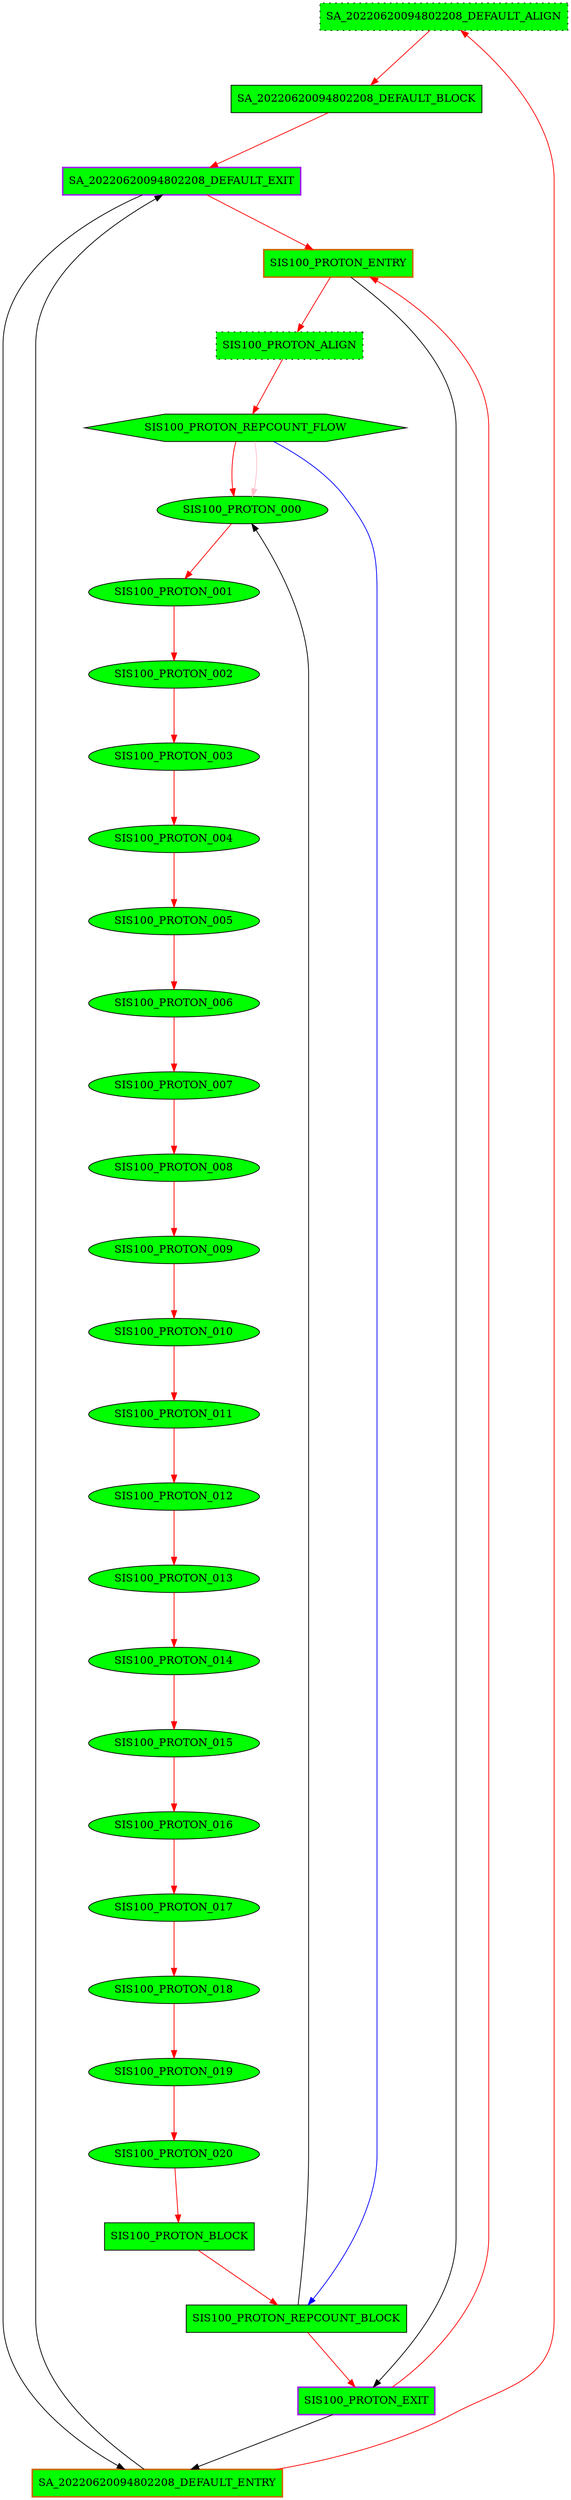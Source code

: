 digraph G {
graph [root="Demo",rankdir   = TB, nodesep           = 0.6, mindist     = 1.0, ranksep = 1.0, overlap = false]
node [style     = "filled", fillcolor = "white", color = "black"]
SA_20220620094802208_DEFAULT_ALIGN[cpu="3", flags="0x00000108", type="blockalign", tperiod="10000", pattern="SA_20220620094802208_DEFAULT", patentry="false", patexit="false", beamproc="undefined", bpentry="false", bpexit="false", qlo="false", qhi="false", qil="false", shape     = "rectangle", style  = "dotted, filled", fillcolor = "green"];
SA_20220620094802208_DEFAULT_BLOCK[cpu="3", flags="0x00000107", type="block", tperiod="1000000000", pattern="SA_20220620094802208_DEFAULT", patentry="false", patexit="false", beamproc="undefined", bpentry="false", bpexit="false", qlo="false", qhi="false", qil="false", shape     = "rectangle", fillcolor = "green"];
SA_20220620094802208_DEFAULT_ENTRY[cpu="3", flags="0x00102107", type="block", tperiod="10000", pattern="SA_20220620094802208_DEFAULT", patentry="true", patexit="false", beamproc="undefined", bpentry="false", bpexit="false", qlo="true", qhi="false", qil="false", shape     = "rectangle", fillcolor = "green", penwidth=2, color = "darkorange3"];
SA_20220620094802208_DEFAULT_EXIT[cpu="3", flags="0x00108107", type="block", tperiod="10000", pattern="SA_20220620094802208_DEFAULT", patentry="false", patexit="true", beamproc="undefined", bpentry="false", bpexit="false", qlo="true", qhi="false", qil="false", shape     = "rectangle", fillcolor = "green", penwidth=2, color = "purple"];
SA_20220620094802208_DEFAULT_BLOCK->SA_20220620094802208_DEFAULT_EXIT [type="defdst", color = "red"];
SA_20220620094802208_DEFAULT_ALIGN->SA_20220620094802208_DEFAULT_BLOCK [type="defdst", color = "red"];
# SIS100_PROTON_EXIT->SA_20220620094802208_DEFAULT_ENTRY [type="altdst", color = "black"];
SA_20220620094802208_DEFAULT_ENTRY->SA_20220620094802208_DEFAULT_ALIGN [type="defdst", color = "red"];
SA_20220620094802208_DEFAULT_ENTRY->SA_20220620094802208_DEFAULT_EXIT [type="altdst", color = "black"];
SA_20220620094802208_DEFAULT_EXIT->SA_20220620094802208_DEFAULT_ENTRY [type="altdst", color = "black"];
# SA_20220620094802208_DEFAULT_EXIT->SIS100_PROTON_ENTRY [type="defdst", color = "red"];
SIS100_PROTON_000[cpu="3", flags="0x00000102", type="tmsg", toffs="0", pattern="SIS100_PROTON", patentry="false", patexit="false", beamproc="undefined", bpentry="false", bpexit="false", fid="1", gid="310", evtno="259", beamin="0", bpcstart="0", sid="1", bpid="6", reqnobeam="0", vacc="0", id="0x1136103000100180", par="0x0000140000000000", tef="0", shape     = "oval", fillcolor = "green"];
SIS100_PROTON_001[cpu="3", flags="0x00000102", type="tmsg", toffs="20000000", pattern="SIS100_PROTON", patentry="false", patexit="false", beamproc="undefined", bpentry="false", bpexit="false", fid="1", gid="310", evtno="257", beamin="0", bpcstart="1", sid="1", bpid="1", reqnobeam="0", vacc="0", id="0x1136101400100040", par="0x0000140000000000", tef="0", shape     = "oval", fillcolor = "green"];
SIS100_PROTON_002[cpu="3", flags="0x00000102", type="tmsg", toffs="20000008", pattern="SIS100_PROTON", patentry="false", patexit="false", beamproc="undefined", bpentry="false", bpexit="false", fid="1", gid="310", evtno="512", beamin="0", bpcstart="0", sid="1", bpid="1", reqnobeam="0", vacc="0", id="0x1136200000100040", par="0x0000140000000000", tef="0", shape     = "oval", fillcolor = "green"];
SIS100_PROTON_003[cpu="3", flags="0x00000102", type="tmsg", toffs="20000032", pattern="SIS100_PROTON", patentry="false", patexit="false", beamproc="undefined", bpentry="false", bpexit="false", fid="1", gid="310", evtno="345", beamin="0", bpcstart="0", sid="1", bpid="1", reqnobeam="0", vacc="0", id="0x1136159000100040", par="0x0000140000000000", tef="0", shape     = "oval", fillcolor = "green"];
SIS100_PROTON_004[cpu="3", flags="0x00000102", type="tmsg", toffs="34000000", pattern="SIS100_PROTON", patentry="false", patexit="false", beamproc="undefined", bpentry="false", bpexit="false", fid="1", gid="310", evtno="513", beamin="0", bpcstart="0", sid="1", bpid="1", reqnobeam="0", vacc="0", id="0x1136201000100040", par="0x0000140000000000", tef="0", shape     = "oval", fillcolor = "green"];
SIS100_PROTON_005[cpu="3", flags="0x00000102", type="tmsg", toffs="106000008", pattern="SIS100_PROTON", patentry="false", patexit="false", beamproc="undefined", bpentry="false", bpexit="false", fid="1", gid="310", evtno="512", beamin="1", bpcstart="0", sid="1", bpid="2", reqnobeam="0", vacc="0", id="0x1136200800100080", par="0x0000140000000000", tef="0", shape     = "oval", fillcolor = "green"];
SIS100_PROTON_006[cpu="3", flags="0x00000102", type="tmsg", toffs="120000000", pattern="SIS100_PROTON", patentry="false", patexit="false", beamproc="undefined", bpentry="false", bpexit="false", fid="1", gid="310", evtno="256", beamin="1", bpcstart="0", sid="1", bpid="2", reqnobeam="0", vacc="0", id="0x1136100800100080", par="0x0000140000000000", tef="0", shape     = "oval", fillcolor = "green"];
SIS100_PROTON_007[cpu="3", flags="0x00000102", type="tmsg", toffs="675999992", pattern="SIS100_PROTON", patentry="false", patexit="false", beamproc="undefined", bpentry="false", bpexit="false", fid="1", gid="310", evtno="283", beamin="1", bpcstart="0", sid="1", bpid="2", reqnobeam="0", vacc="0", id="0x113611b800100080", par="0x0000140000000000", tef="0", shape     = "oval", fillcolor = "green"];
SIS100_PROTON_008[cpu="3", flags="0x00000102", type="tmsg", toffs="676000000", pattern="SIS100_PROTON", patentry="false", patexit="false", beamproc="undefined", bpentry="false", bpexit="false", fid="1", gid="310", evtno="518", beamin="1", bpcstart="0", sid="1", bpid="2", reqnobeam="0", vacc="0", id="0x1136206800100080", par="0x0000140000000000", tef="0", shape     = "oval", fillcolor = "green"];
SIS100_PROTON_009[cpu="3", flags="0x00000102", type="tmsg", toffs="1218000008", pattern="SIS100_PROTON", patentry="false", patexit="false", beamproc="undefined", bpentry="false", bpexit="false", fid="1", gid="310", evtno="512", beamin="1", bpcstart="0", sid="1", bpid="3", reqnobeam="0", vacc="0", id="0x11362008001000c0", par="0x0000140000000000", tef="0", shape     = "oval", fillcolor = "green"];
SIS100_PROTON_010[cpu="3", flags="0x00000102", type="tmsg", toffs="1232000000", pattern="SIS100_PROTON", patentry="false", patexit="false", beamproc="undefined", bpentry="false", bpexit="false", fid="1", gid="310", evtno="256", beamin="1", bpcstart="0", sid="1", bpid="3", reqnobeam="0", vacc="0", id="0x11361008001000c0", par="0x0000140000000000", tef="0", shape     = "oval", fillcolor = "green"];
SIS100_PROTON_011[cpu="3", flags="0x00000102", type="tmsg", toffs="1478000008", pattern="SIS100_PROTON", patentry="false", patexit="false", beamproc="undefined", bpentry="false", bpexit="false", fid="1", gid="310", evtno="512", beamin="1", bpcstart="0", sid="1", bpid="4", reqnobeam="0", vacc="0", id="0x1136200800100100", par="0x0000140000000000", tef="0", shape     = "oval", fillcolor = "green"];
SIS100_PROTON_012[cpu="3", flags="0x00000102", type="tmsg", toffs="1492000000", pattern="SIS100_PROTON", patentry="false", patexit="false", beamproc="undefined", bpentry="false", bpexit="false", fid="1", gid="310", evtno="256", beamin="1", bpcstart="0", sid="1", bpid="4", reqnobeam="0", vacc="0", id="0x1136100800100100", par="0x0000140000000000", tef="0", shape     = "oval", fillcolor = "green"];
SIS100_PROTON_013[cpu="3", flags="0x00000102", type="tmsg", toffs="1492000024", pattern="SIS100_PROTON", patentry="false", patexit="false", beamproc="undefined", bpentry="false", bpexit="false", fid="1", gid="310", evtno="285", beamin="1", bpcstart="0", sid="1", bpid="4", reqnobeam="0", vacc="0", id="0x113611d800100100", par="0x0000140000000000", tef="0", shape     = "oval", fillcolor = "green"];
SIS100_PROTON_014[cpu="3", flags="0x00000102", type="tmsg", toffs="1906000008", pattern="SIS100_PROTON", patentry="false", patexit="false", beamproc="undefined", bpentry="false", bpexit="false", fid="1", gid="310", evtno="512", beamin="1", bpcstart="0", sid="1", bpid="5", reqnobeam="0", vacc="0", id="0x1136200800100140", par="0x0000140000000000", tef="0", shape     = "oval", fillcolor = "green"];
SIS100_PROTON_015[cpu="3", flags="0x00000102", type="tmsg", toffs="1920000000", pattern="SIS100_PROTON", patentry="false", patexit="false", beamproc="undefined", bpentry="false", bpexit="false", fid="1", gid="310", evtno="256", beamin="1", bpcstart="0", sid="1", bpid="5", reqnobeam="0", vacc="0", id="0x1136100800100140", par="0x0000140000000000", tef="0", shape     = "oval", fillcolor = "green"];
SIS100_PROTON_016[cpu="3", flags="0x00000102", type="tmsg", toffs="1920000024", pattern="SIS100_PROTON", patentry="false", patexit="false", beamproc="undefined", bpentry="false", bpexit="false", fid="1", gid="310", evtno="284", beamin="1", bpcstart="0", sid="1", bpid="5", reqnobeam="0", vacc="0", id="0x113611c800100140", par="0x0000140000000000", tef="0", shape     = "oval", fillcolor = "green"];
SIS100_PROTON_017[cpu="3", flags="0x00000102", type="tmsg", toffs="1922000008", pattern="SIS100_PROTON", patentry="false", patexit="false", beamproc="undefined", bpentry="false", bpexit="false", fid="1", gid="310", evtno="512", beamin="0", bpcstart="0", sid="1", bpid="6", reqnobeam="0", vacc="0", id="0x1136200000100180", par="0x0000140000000000", tef="0", shape     = "oval", fillcolor = "green"];
SIS100_PROTON_018[cpu="3", flags="0x00000102", type="tmsg", toffs="1935999992", pattern="SIS100_PROTON", patentry="false", patexit="false", beamproc="undefined", bpentry="false", bpexit="false", fid="1", gid="310", evtno="520", beamin="1", bpcstart="0", sid="1", bpid="5", reqnobeam="0", vacc="0", id="0x1136208800100140", par="0x0000140000000000", tef="0", shape     = "oval", fillcolor = "green"];
SIS100_PROTON_019[cpu="3", flags="0x00000102", type="tmsg", toffs="1936000000", pattern="SIS100_PROTON", patentry="false", patexit="false", beamproc="undefined", bpentry="false", bpexit="false", fid="1", gid="310", evtno="256", beamin="0", bpcstart="0", sid="1", bpid="6", reqnobeam="0", vacc="0", id="0x1136100000100180", par="0x0000140000000000", tef="0", shape     = "oval", fillcolor = "green"];
SIS100_PROTON_020[cpu="3", flags="0x00000102", type="tmsg", toffs="5015000000", pattern="SIS100_PROTON", patentry="false", patexit="false", beamproc="undefined", bpentry="false", bpexit="false", fid="1", gid="310", evtno="258", beamin="0", bpcstart="0", sid="1", bpid="6", reqnobeam="0", vacc="0", id="0x1136102000100180", par="0x0000140000000000", tef="0", shape     = "oval", fillcolor = "green"];
SIS100_PROTON_ALIGN[cpu="3", flags="0x00000108", type="blockalign", tperiod="10000", pattern="SIS100_PROTON", patentry="false", patexit="false", beamproc="undefined", bpentry="false", bpexit="false", qlo="false", qhi="false", qil="false", shape     = "rectangle", style  = "dotted, filled", fillcolor = "green"];
SIS100_PROTON_BLOCK[cpu="3", flags="0x00000107", type="block", tperiod="5055000000", pattern="SIS100_PROTON", patentry="false", patexit="false", beamproc="undefined", bpentry="false", bpexit="false", qlo="false", qhi="false", qil="false", shape     = "rectangle", fillcolor = "green"];
SIS100_PROTON_ENTRY[cpu="3", flags="0x00102107", type="block", tperiod="10000", pattern="SIS100_PROTON", patentry="true", patexit="false", beamproc="undefined", bpentry="false", bpexit="false", qlo="true", qhi="false", qil="false", shape     = "rectangle", fillcolor = "green", penwidth=2, color = "darkorange3"];
SIS100_PROTON_EXIT[cpu="3", flags="0x00108107", type="block", tperiod="10000", pattern="SIS100_PROTON", patentry="false", patexit="true", beamproc="undefined", bpentry="false", bpexit="false", qlo="true", qhi="false", qil="false", shape     = "rectangle", fillcolor = "green", penwidth=2, color = "purple"];
SIS100_PROTON_REPCOUNT_BLOCK[cpu="3", flags="0x00100107", type="block", tperiod="10000", pattern="SIS100_PROTON", patentry="false", patexit="false", beamproc="undefined", bpentry="false", bpexit="false", qlo="true", qhi="false", qil="false", shape     = "rectangle", fillcolor = "green"];
SIS100_PROTON_REPCOUNT_FLOW[cpu="3", flags="0x00000104", type="flow", tvalid="0", vabs="true", prio="0", toffs="0", pattern="SIS100_PROTON", patentry="false", patexit="false", beamproc="undefined", bpentry="false", bpexit="false", qty="0", shape     = "hexagon", fillcolor = "green"];
SIS100_PROTON_010->SIS100_PROTON_011 [type="defdst", color = "red"];
SIS100_PROTON_003->SIS100_PROTON_004 [type="defdst", color = "red"];
SIS100_PROTON_012->SIS100_PROTON_013 [type="defdst", color = "red"];
SIS100_PROTON_001->SIS100_PROTON_002 [type="defdst", color = "red"];
SIS100_PROTON_ALIGN->SIS100_PROTON_REPCOUNT_FLOW [type="defdst", color = "red"];
SIS100_PROTON_011->SIS100_PROTON_012 [type="defdst", color = "red"];
SIS100_PROTON_002->SIS100_PROTON_003 [type="defdst", color = "red"];
SIS100_PROTON_009->SIS100_PROTON_010 [type="defdst", color = "red"];
SIS100_PROTON_BLOCK->SIS100_PROTON_REPCOUNT_BLOCK [type="defdst", color = "red"];
SIS100_PROTON_REPCOUNT_FLOW->SIS100_PROTON_000 [type="defdst", color = "red"];
SIS100_PROTON_REPCOUNT_FLOW->SIS100_PROTON_REPCOUNT_BLOCK [type="target", color = "blue"];
SIS100_PROTON_REPCOUNT_FLOW->SIS100_PROTON_000 [type="flowdst", color = "pink"];
SIS100_PROTON_017->SIS100_PROTON_018 [type="defdst", color = "red"];
SIS100_PROTON_004->SIS100_PROTON_005 [type="defdst", color = "red"];
SIS100_PROTON_013->SIS100_PROTON_014 [type="defdst", color = "red"];
SIS100_PROTON_000->SIS100_PROTON_001 [type="defdst", color = "red"];
SIS100_PROTON_016->SIS100_PROTON_017 [type="defdst", color = "red"];
SIS100_PROTON_005->SIS100_PROTON_006 [type="defdst", color = "red"];
SIS100_PROTON_015->SIS100_PROTON_016 [type="defdst", color = "red"];
SIS100_PROTON_006->SIS100_PROTON_007 [type="defdst", color = "red"];
SIS100_PROTON_014->SIS100_PROTON_015 [type="defdst", color = "red"];
SIS100_PROTON_007->SIS100_PROTON_008 [type="defdst", color = "red"];
SIS100_PROTON_008->SIS100_PROTON_009 [type="defdst", color = "red"];
SIS100_PROTON_018->SIS100_PROTON_019 [type="defdst", color = "red"];
SIS100_PROTON_019->SIS100_PROTON_020 [type="defdst", color = "red"];
SIS100_PROTON_020->SIS100_PROTON_BLOCK [type="defdst", color = "red"];
SIS100_PROTON_EXIT->SIS100_PROTON_ENTRY [type="defdst", color = "red"];
SIS100_PROTON_EXIT->SA_20220620094802208_DEFAULT_ENTRY [type="altdst", color = "black"];
SIS100_PROTON_ENTRY->SIS100_PROTON_ALIGN [type="defdst", color = "red"];
SIS100_PROTON_ENTRY->SIS100_PROTON_EXIT [type="altdst", color = "black"];
SIS100_PROTON_REPCOUNT_BLOCK->SIS100_PROTON_EXIT [type="defdst", color = "red"];
SIS100_PROTON_REPCOUNT_BLOCK->SIS100_PROTON_000 [type="altdst", color = "black"];
SA_20220620094802208_DEFAULT_EXIT->SIS100_PROTON_ENTRY [type="defdst", color = "red"];
}
